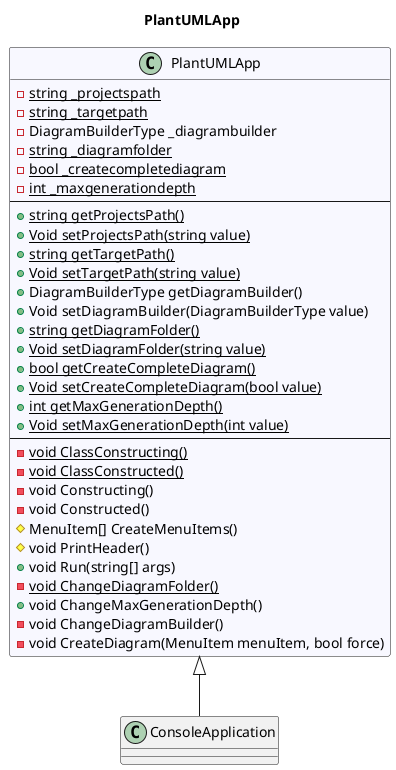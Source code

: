 @startuml PlantUMLApp
title PlantUMLApp
 class PlantUMLApp #GhostWhite {
- {static} string _projectspath
- {static} string _targetpath
- DiagramBuilderType _diagrambuilder
- {static} string _diagramfolder
- {static} bool _createcompletediagram
- {static} int _maxgenerationdepth
---
+ {static} string getProjectsPath()
+ {static} Void setProjectsPath(string value)
+ {static} string getTargetPath()
+ {static} Void setTargetPath(string value)
+ DiagramBuilderType getDiagramBuilder()
+ Void setDiagramBuilder(DiagramBuilderType value)
+ {static} string getDiagramFolder()
+ {static} Void setDiagramFolder(string value)
+ {static} bool getCreateCompleteDiagram()
+ {static} Void setCreateCompleteDiagram(bool value)
+ {static} int getMaxGenerationDepth()
+ {static} Void setMaxGenerationDepth(int value)
---
- {static} void ClassConstructing()
- {static} void ClassConstructed()
- void Constructing()
- void Constructed()
# MenuItem[] CreateMenuItems()
# void PrintHeader()
+ void Run(string[] args)
- {static} void ChangeDiagramFolder()
+ void ChangeMaxGenerationDepth()
- void ChangeDiagramBuilder()
- void CreateDiagram(MenuItem menuItem, bool force)
}
PlantUMLApp <|-- ConsoleApplication
@enduml
